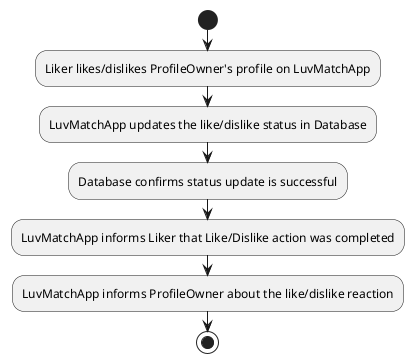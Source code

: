 @startuml

start

:Liker likes/dislikes ProfileOwner's profile on LuvMatchApp;

:LuvMatchApp updates the like/dislike status in Database;

:Database confirms status update is successful;

:LuvMatchApp informs Liker that Like/Dislike action was completed;

:LuvMatchApp informs ProfileOwner about the like/dislike reaction;

stop

@enduml